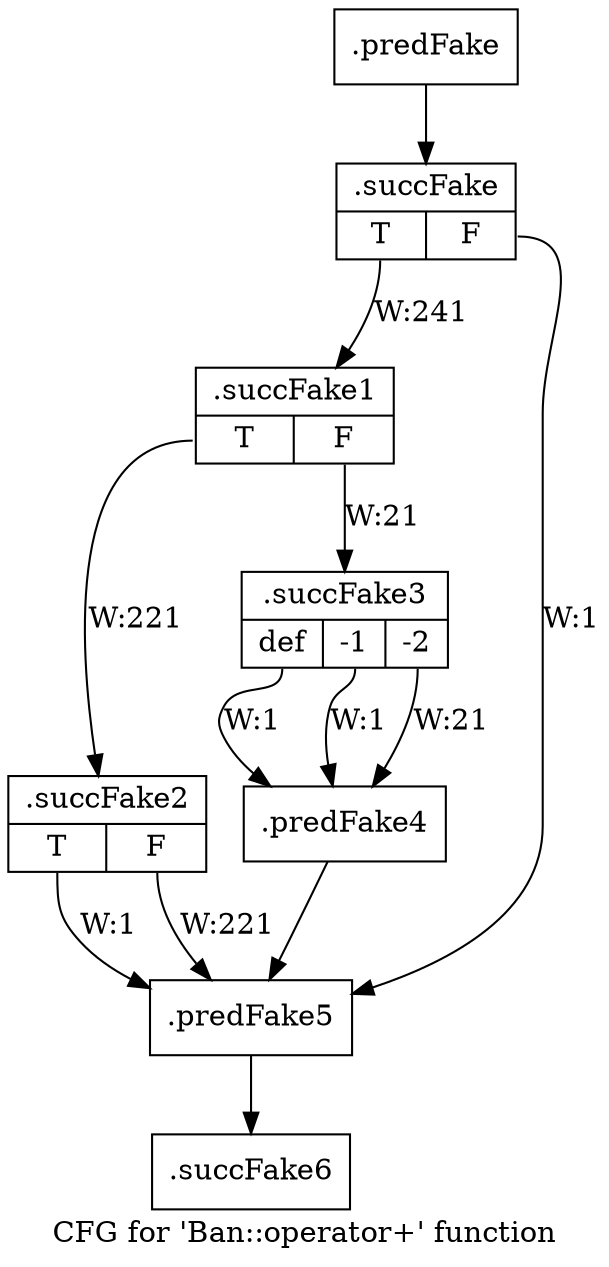 digraph "CFG for 'Ban::operator+' function" {
	label="CFG for 'Ban::operator+' function";

	Node0x3a7eff0 [shape=record,filename="",linenumber="",label="{.predFake}"];
	Node0x3a7eff0 -> Node0x3aa3b40[ callList="" memoryops="" filename="../../../../src/ban_s3.cpp" execusionnum="240"];
	Node0x3aa3b40 [shape=record,filename="../../../../src/ban_s3.cpp",linenumber="273",label="{.succFake|{<s0>T|<s1>F}}"];
	Node0x3aa3b40:s0 -> Node0x3aa3470[label="W:241" callList="" memoryops="" filename="../../../../src/ban_s3.cpp" execusionnum="240"];
	Node0x3aa3b40:s1 -> Node0x3a7f9d0[label="W:1" callList="" memoryops="" filename="../../../../src/ban_s3.cpp" execusionnum="0"];
	Node0x3aa3470 [shape=record,filename="../../../../src/ban_s3.cpp",linenumber="276",label="{.succFake1|{<s0>T|<s1>F}}"];
	Node0x3aa3470:s0 -> Node0x3aa8550[label="W:221" callList="" memoryops="" filename="../../../../src/ban_s3.cpp" execusionnum="220"];
	Node0x3aa3470:s1 -> Node0x3aa8630[label="W:21" callList="" memoryops="" filename="../../../../src/ban_s3.cpp" execusionnum="20"];
	Node0x3aa8550 [shape=record,filename="../../../../src/ban_s3.cpp",linenumber="279",label="{.succFake2|{<s0>T|<s1>F}}"];
	Node0x3aa8550:s0 -> Node0x3a7f9d0[label="W:1" callList="" memoryops="" filename="../../../../src/ban_s3.cpp" execusionnum="0"];
	Node0x3aa8550:s1 -> Node0x3a7f9d0[label="W:221" callList="5:283" memoryops="" filename="../../../../src/ban_s3.cpp" execusionnum="220"];
	Node0x3aa8630 [shape=record,filename="../../../../src/ban_s3.cpp",linenumber="291",label="{.succFake3|{<s0>def|<s1>-1|<s2>-2}}"];
	Node0x3aa8630:s0 -> Node0x3a7f980[label="W:1" callList="" memoryops="; ; " filename="../../../../src/ban_s3.cpp" execusionnum="0"];
	Node0x3aa8630:s1 -> Node0x3a7f980[label="W:1" callList="" memoryops="; ; " filename="../../../../src/ban_s3.cpp" execusionnum="0"];
	Node0x3aa8630:s2 -> Node0x3a7f980[label="W:21" callList="" memoryops="; ; " filename="../../../../src/ban_s3.cpp" execusionnum="20"];
	Node0x3a7f980 [shape=record,filename="../../../../src/ban_s3.cpp",linenumber="308",label="{.predFake4}"];
	Node0x3a7f980 -> Node0x3a7f9d0[ callList="" memoryops="" filename="../../../../src/ban_s3.cpp" execusionnum="20"];
	Node0x3a7f9d0 [shape=record,filename="../../../../src/ban_s3.cpp",linenumber="309",label="{.predFake5}"];
	Node0x3a7f9d0 -> Node0x3aa2fc0[ callList="" memoryops="" filename="../../../../src/ban_s3.cpp" execusionnum="240"];
	Node0x3aa2fc0 [shape=record,filename="../../../../src/ban_s3.cpp",linenumber="309",label="{.succFake6}"];
}
